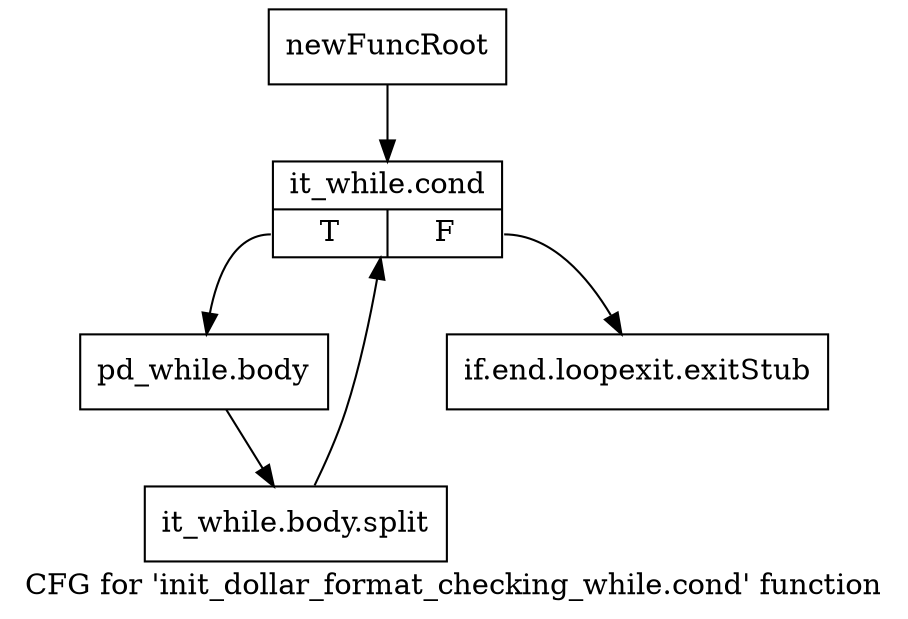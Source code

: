 digraph "CFG for 'init_dollar_format_checking_while.cond' function" {
	label="CFG for 'init_dollar_format_checking_while.cond' function";

	Node0xa1b2790 [shape=record,label="{newFuncRoot}"];
	Node0xa1b2790 -> Node0xa1b2830;
	Node0xa1b27e0 [shape=record,label="{if.end.loopexit.exitStub}"];
	Node0xa1b2830 [shape=record,label="{it_while.cond|{<s0>T|<s1>F}}"];
	Node0xa1b2830:s0 -> Node0xa1b2880;
	Node0xa1b2830:s1 -> Node0xa1b27e0;
	Node0xa1b2880 [shape=record,label="{pd_while.body}"];
	Node0xa1b2880 -> Node0xf0d0f60;
	Node0xf0d0f60 [shape=record,label="{it_while.body.split}"];
	Node0xf0d0f60 -> Node0xa1b2830;
}
